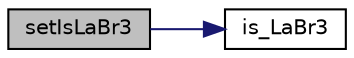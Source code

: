 digraph "setIsLaBr3"
{
 // LATEX_PDF_SIZE
  edge [fontname="Helvetica",fontsize="10",labelfontname="Helvetica",labelfontsize="10"];
  node [fontname="Helvetica",fontsize="10",shape=record];
  rankdir="LR";
  Node1 [label="setIsLaBr3",height=0.2,width=0.4,color="black", fillcolor="grey75", style="filled", fontcolor="black",tooltip=" "];
  Node1 -> Node2 [color="midnightblue",fontsize="10",style="solid",fontname="Helvetica"];
  Node2 [label="is_LaBr3",height=0.2,width=0.4,color="black", fillcolor="white", style="filled",URL="$utils_8hpp.html#ad4b5d5e6f2699bc0699e3bf205b3a8e9",tooltip=" "];
}
